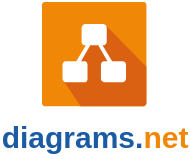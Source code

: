 <mxfile compressed="true" version="14.7.0" type="github" pages="2"><diagram id="0gixF5jJRNWkFoLQChGX" name="00"><mxGraphModel dx="3565" dy="2110" grid="1" gridSize="10" guides="1" tooltips="1" connect="1" arrows="1" fold="1" page="1" pageScale="1" pageWidth="1920" pageHeight="1200" math="0" shadow="0"><root><mxCell id="0"/><mxCell id="1" parent="0"/><mxCell id="cvqq2nsrwbV35qcpwMP7-1" value="diagrams.&lt;font color=&quot;#f08707&quot;&gt;net&lt;/font&gt;" style="dashed=0;outlineConnect=0;html=1;align=center;labelPosition=center;verticalLabelPosition=bottom;verticalAlign=top;shape=mxgraph.weblogos.drawio3;fillColor=#1A5BA3;fontSize=15;fontColor=#1A5BA3;fontStyle=1" vertex="1" parent="1"><mxGeometry x="934" y="574" width="52.2" height="52.2" as="geometry"/></mxCell></root></mxGraphModel></diagram><diagram id="VRTPJTvMd5ez4XKW7TwP" name="Page-2"><mxGraphModel dx="1426" dy="844" grid="1" gridSize="10" guides="1" tooltips="1" connect="1" arrows="1" fold="1" page="1" pageScale="1" pageWidth="1920" pageHeight="1200" math="0" shadow="0"><root><mxCell id="4b9_Gr_V7urqdaHEVbHf-0"/><mxCell id="4b9_Gr_V7urqdaHEVbHf-1" parent="4b9_Gr_V7urqdaHEVbHf-0"/></root></mxGraphModel></diagram></mxfile>
